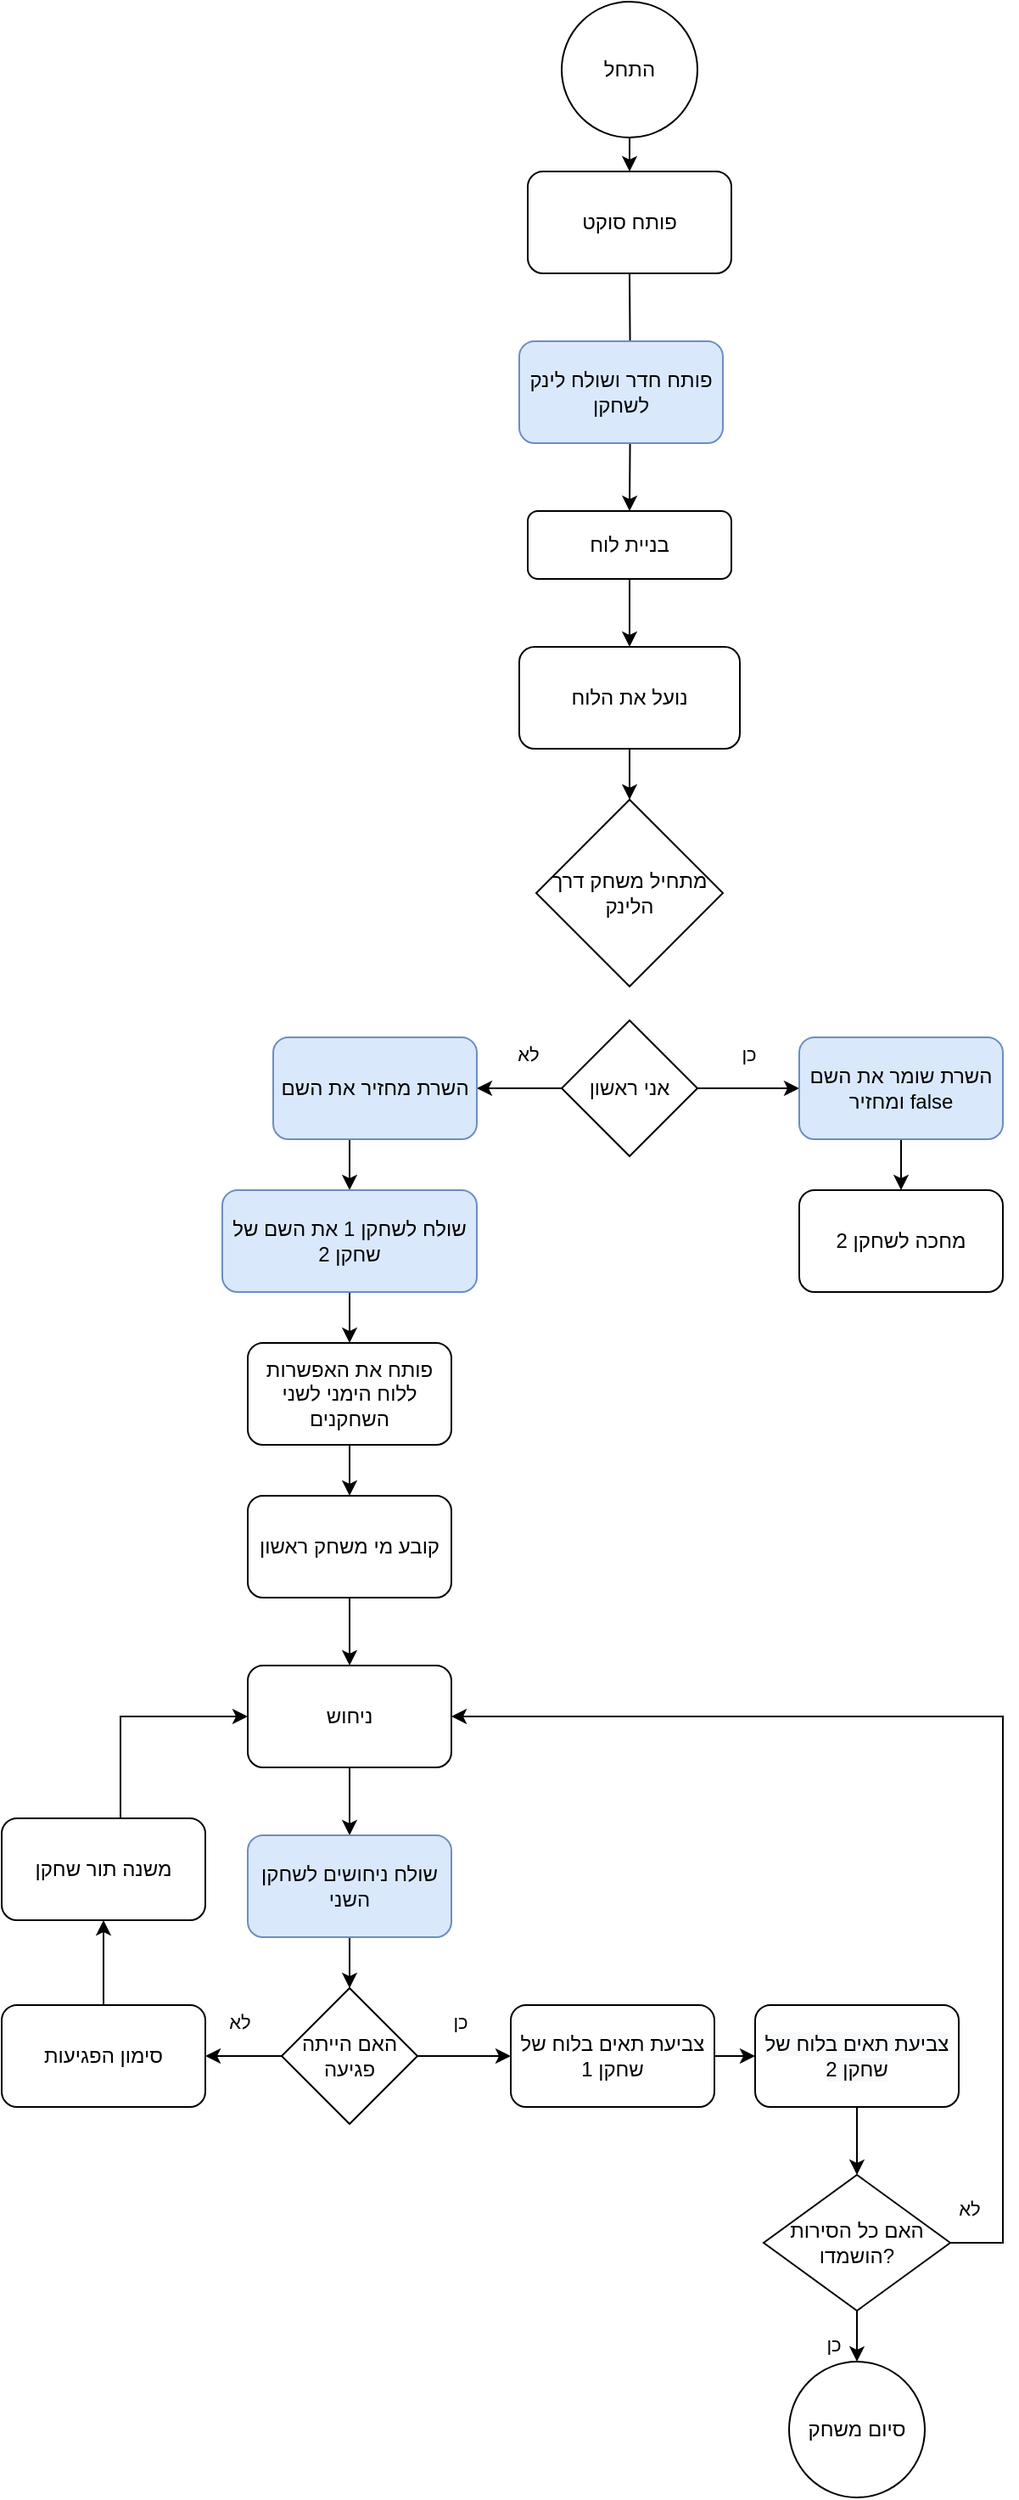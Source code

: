 <mxfile version="20.0.2" type="device"><diagram id="C5RBs43oDa-KdzZeNtuy" name="Page-1"><mxGraphModel dx="1692" dy="1645" grid="1" gridSize="10" guides="1" tooltips="1" connect="1" arrows="1" fold="1" page="1" pageScale="1" pageWidth="827" pageHeight="1169" math="0" shadow="0"><root><mxCell id="WIyWlLk6GJQsqaUBKTNV-0"/><mxCell id="WIyWlLk6GJQsqaUBKTNV-1" parent="WIyWlLk6GJQsqaUBKTNV-0"/><mxCell id="kV_SA74lXaHGvKCF_urR-10" style="edgeStyle=orthogonalEdgeStyle;rounded=0;orthogonalLoop=1;jettySize=auto;html=1;" edge="1" parent="WIyWlLk6GJQsqaUBKTNV-1" source="WIyWlLk6GJQsqaUBKTNV-3" target="kV_SA74lXaHGvKCF_urR-4"><mxGeometry relative="1" as="geometry"/></mxCell><mxCell id="WIyWlLk6GJQsqaUBKTNV-3" value="בניית לוח" style="rounded=1;whiteSpace=wrap;html=1;fontSize=12;glass=0;strokeWidth=1;shadow=0;" parent="WIyWlLk6GJQsqaUBKTNV-1" vertex="1"><mxGeometry x="160" y="50" width="120" height="40" as="geometry"/></mxCell><mxCell id="kV_SA74lXaHGvKCF_urR-1" style="edgeStyle=orthogonalEdgeStyle;rounded=0;orthogonalLoop=1;jettySize=auto;html=1;entryX=0.5;entryY=0;entryDx=0;entryDy=0;" edge="1" parent="WIyWlLk6GJQsqaUBKTNV-1" target="WIyWlLk6GJQsqaUBKTNV-3"><mxGeometry relative="1" as="geometry"><mxPoint x="220.0" y="-90" as="sourcePoint"/></mxGeometry></mxCell><mxCell id="kV_SA74lXaHGvKCF_urR-52" style="edgeStyle=orthogonalEdgeStyle;rounded=0;orthogonalLoop=1;jettySize=auto;html=1;entryX=0.5;entryY=0;entryDx=0;entryDy=0;" edge="1" parent="WIyWlLk6GJQsqaUBKTNV-1" source="kV_SA74lXaHGvKCF_urR-0" target="kV_SA74lXaHGvKCF_urR-51"><mxGeometry relative="1" as="geometry"/></mxCell><mxCell id="kV_SA74lXaHGvKCF_urR-0" value="התחל" style="ellipse;whiteSpace=wrap;html=1;aspect=fixed;" vertex="1" parent="WIyWlLk6GJQsqaUBKTNV-1"><mxGeometry x="180" y="-250" width="80" height="80" as="geometry"/></mxCell><mxCell id="kV_SA74lXaHGvKCF_urR-2" value="פותח חדר ושולח לינק לשחקן" style="rounded=1;whiteSpace=wrap;html=1;fillColor=#dae8fc;strokeColor=#6c8ebf;" vertex="1" parent="WIyWlLk6GJQsqaUBKTNV-1"><mxGeometry x="155" y="-50" width="120" height="60" as="geometry"/></mxCell><mxCell id="kV_SA74lXaHGvKCF_urR-13" value="כן" style="edgeStyle=orthogonalEdgeStyle;rounded=0;orthogonalLoop=1;jettySize=auto;html=1;exitX=1;exitY=0.5;exitDx=0;exitDy=0;entryX=0;entryY=0.5;entryDx=0;entryDy=0;" edge="1" parent="WIyWlLk6GJQsqaUBKTNV-1" source="kV_SA74lXaHGvKCF_urR-3" target="kV_SA74lXaHGvKCF_urR-12"><mxGeometry y="20" relative="1" as="geometry"><mxPoint as="offset"/></mxGeometry></mxCell><mxCell id="kV_SA74lXaHGvKCF_urR-17" value="לא" style="edgeStyle=orthogonalEdgeStyle;rounded=0;orthogonalLoop=1;jettySize=auto;html=1;exitX=0;exitY=0.5;exitDx=0;exitDy=0;" edge="1" parent="WIyWlLk6GJQsqaUBKTNV-1" source="kV_SA74lXaHGvKCF_urR-3" target="kV_SA74lXaHGvKCF_urR-16"><mxGeometry x="-0.2" y="-20" relative="1" as="geometry"><mxPoint as="offset"/></mxGeometry></mxCell><mxCell id="kV_SA74lXaHGvKCF_urR-3" value="אני ראשון" style="rhombus;whiteSpace=wrap;html=1;" vertex="1" parent="WIyWlLk6GJQsqaUBKTNV-1"><mxGeometry x="180" y="350" width="80" height="80" as="geometry"/></mxCell><mxCell id="kV_SA74lXaHGvKCF_urR-54" style="edgeStyle=orthogonalEdgeStyle;rounded=0;orthogonalLoop=1;jettySize=auto;html=1;entryX=0.5;entryY=0;entryDx=0;entryDy=0;" edge="1" parent="WIyWlLk6GJQsqaUBKTNV-1" source="kV_SA74lXaHGvKCF_urR-4" target="kV_SA74lXaHGvKCF_urR-53"><mxGeometry relative="1" as="geometry"/></mxCell><mxCell id="kV_SA74lXaHGvKCF_urR-4" value="נועל את הלוח" style="rounded=1;whiteSpace=wrap;html=1;" vertex="1" parent="WIyWlLk6GJQsqaUBKTNV-1"><mxGeometry x="155" y="130" width="130" height="60" as="geometry"/></mxCell><mxCell id="kV_SA74lXaHGvKCF_urR-15" style="edgeStyle=orthogonalEdgeStyle;rounded=0;orthogonalLoop=1;jettySize=auto;html=1;exitX=0.5;exitY=1;exitDx=0;exitDy=0;entryX=0.5;entryY=0;entryDx=0;entryDy=0;" edge="1" parent="WIyWlLk6GJQsqaUBKTNV-1" source="kV_SA74lXaHGvKCF_urR-12" target="kV_SA74lXaHGvKCF_urR-14"><mxGeometry relative="1" as="geometry"/></mxCell><mxCell id="kV_SA74lXaHGvKCF_urR-12" value="השרת שומר את השם ומחזיר false" style="rounded=1;whiteSpace=wrap;html=1;fillColor=#dae8fc;strokeColor=#6c8ebf;" vertex="1" parent="WIyWlLk6GJQsqaUBKTNV-1"><mxGeometry x="320" y="360" width="120" height="60" as="geometry"/></mxCell><mxCell id="kV_SA74lXaHGvKCF_urR-14" value="מחכה לשחקן 2" style="rounded=1;whiteSpace=wrap;html=1;" vertex="1" parent="WIyWlLk6GJQsqaUBKTNV-1"><mxGeometry x="320" y="450" width="120" height="60" as="geometry"/></mxCell><mxCell id="kV_SA74lXaHGvKCF_urR-20" style="edgeStyle=orthogonalEdgeStyle;rounded=0;orthogonalLoop=1;jettySize=auto;html=1;exitX=0.5;exitY=1;exitDx=0;exitDy=0;entryX=0.5;entryY=0;entryDx=0;entryDy=0;" edge="1" parent="WIyWlLk6GJQsqaUBKTNV-1" source="kV_SA74lXaHGvKCF_urR-16" target="kV_SA74lXaHGvKCF_urR-18"><mxGeometry relative="1" as="geometry"/></mxCell><mxCell id="kV_SA74lXaHGvKCF_urR-16" value="השרת מחזיר את השם" style="rounded=1;whiteSpace=wrap;html=1;fillColor=#dae8fc;strokeColor=#6c8ebf;" vertex="1" parent="WIyWlLk6GJQsqaUBKTNV-1"><mxGeometry x="10" y="360" width="120" height="60" as="geometry"/></mxCell><mxCell id="kV_SA74lXaHGvKCF_urR-24" style="edgeStyle=orthogonalEdgeStyle;rounded=0;orthogonalLoop=1;jettySize=auto;html=1;entryX=0.5;entryY=0;entryDx=0;entryDy=0;" edge="1" parent="WIyWlLk6GJQsqaUBKTNV-1" source="kV_SA74lXaHGvKCF_urR-18" target="kV_SA74lXaHGvKCF_urR-22"><mxGeometry relative="1" as="geometry"/></mxCell><mxCell id="kV_SA74lXaHGvKCF_urR-18" value="שולח לשחקן 1 את השם של שחקן 2" style="rounded=1;whiteSpace=wrap;html=1;fillColor=#dae8fc;strokeColor=#6c8ebf;" vertex="1" parent="WIyWlLk6GJQsqaUBKTNV-1"><mxGeometry x="-20" y="450" width="150" height="60" as="geometry"/></mxCell><mxCell id="kV_SA74lXaHGvKCF_urR-26" style="edgeStyle=orthogonalEdgeStyle;rounded=0;orthogonalLoop=1;jettySize=auto;html=1;entryX=0.5;entryY=0;entryDx=0;entryDy=0;" edge="1" parent="WIyWlLk6GJQsqaUBKTNV-1" source="kV_SA74lXaHGvKCF_urR-22" target="kV_SA74lXaHGvKCF_urR-25"><mxGeometry relative="1" as="geometry"/></mxCell><mxCell id="kV_SA74lXaHGvKCF_urR-22" value="פותח את האפשרות ללוח הימני לשני השחקנים" style="rounded=1;whiteSpace=wrap;html=1;" vertex="1" parent="WIyWlLk6GJQsqaUBKTNV-1"><mxGeometry x="-5" y="540" width="120" height="60" as="geometry"/></mxCell><mxCell id="kV_SA74lXaHGvKCF_urR-45" style="edgeStyle=orthogonalEdgeStyle;rounded=0;orthogonalLoop=1;jettySize=auto;html=1;entryX=0.5;entryY=0;entryDx=0;entryDy=0;" edge="1" parent="WIyWlLk6GJQsqaUBKTNV-1" source="kV_SA74lXaHGvKCF_urR-25" target="kV_SA74lXaHGvKCF_urR-27"><mxGeometry relative="1" as="geometry"/></mxCell><mxCell id="kV_SA74lXaHGvKCF_urR-25" value="קובע מי משחק ראשון" style="rounded=1;whiteSpace=wrap;html=1;" vertex="1" parent="WIyWlLk6GJQsqaUBKTNV-1"><mxGeometry x="-5" y="630" width="120" height="60" as="geometry"/></mxCell><mxCell id="kV_SA74lXaHGvKCF_urR-46" style="edgeStyle=orthogonalEdgeStyle;rounded=0;orthogonalLoop=1;jettySize=auto;html=1;entryX=0.5;entryY=0;entryDx=0;entryDy=0;" edge="1" parent="WIyWlLk6GJQsqaUBKTNV-1" source="kV_SA74lXaHGvKCF_urR-27" target="kV_SA74lXaHGvKCF_urR-28"><mxGeometry relative="1" as="geometry"/></mxCell><mxCell id="kV_SA74lXaHGvKCF_urR-27" value="ניחוש" style="rounded=1;whiteSpace=wrap;html=1;" vertex="1" parent="WIyWlLk6GJQsqaUBKTNV-1"><mxGeometry x="-5" y="730" width="120" height="60" as="geometry"/></mxCell><mxCell id="kV_SA74lXaHGvKCF_urR-47" style="edgeStyle=orthogonalEdgeStyle;rounded=0;orthogonalLoop=1;jettySize=auto;html=1;entryX=0.5;entryY=0;entryDx=0;entryDy=0;" edge="1" parent="WIyWlLk6GJQsqaUBKTNV-1" source="kV_SA74lXaHGvKCF_urR-28" target="kV_SA74lXaHGvKCF_urR-32"><mxGeometry relative="1" as="geometry"/></mxCell><mxCell id="kV_SA74lXaHGvKCF_urR-28" value="שולח ניחושים לשחקן השני" style="rounded=1;whiteSpace=wrap;html=1;fillColor=#dae8fc;strokeColor=#6c8ebf;" vertex="1" parent="WIyWlLk6GJQsqaUBKTNV-1"><mxGeometry x="-5" y="830" width="120" height="60" as="geometry"/></mxCell><mxCell id="kV_SA74lXaHGvKCF_urR-35" style="edgeStyle=orthogonalEdgeStyle;rounded=0;orthogonalLoop=1;jettySize=auto;html=1;entryX=0;entryY=0.5;entryDx=0;entryDy=0;" edge="1" parent="WIyWlLk6GJQsqaUBKTNV-1" source="kV_SA74lXaHGvKCF_urR-30" target="kV_SA74lXaHGvKCF_urR-31"><mxGeometry relative="1" as="geometry"/></mxCell><mxCell id="kV_SA74lXaHGvKCF_urR-30" value="צביעת תאים בלוח של שחקן 1" style="rounded=1;whiteSpace=wrap;html=1;" vertex="1" parent="WIyWlLk6GJQsqaUBKTNV-1"><mxGeometry x="150" y="930" width="120" height="60" as="geometry"/></mxCell><mxCell id="kV_SA74lXaHGvKCF_urR-37" style="edgeStyle=orthogonalEdgeStyle;rounded=0;orthogonalLoop=1;jettySize=auto;html=1;entryX=0.5;entryY=0;entryDx=0;entryDy=0;" edge="1" parent="WIyWlLk6GJQsqaUBKTNV-1" source="kV_SA74lXaHGvKCF_urR-31" target="kV_SA74lXaHGvKCF_urR-36"><mxGeometry relative="1" as="geometry"/></mxCell><mxCell id="kV_SA74lXaHGvKCF_urR-31" value="&lt;span style=&quot;color: rgb(0, 0, 0); font-family: Helvetica; font-size: 12px; font-style: normal; font-variant-ligatures: normal; font-variant-caps: normal; font-weight: 400; letter-spacing: normal; orphans: 2; text-align: center; text-indent: 0px; text-transform: none; widows: 2; word-spacing: 0px; -webkit-text-stroke-width: 0px; background-color: rgb(248, 249, 250); text-decoration-thickness: initial; text-decoration-style: initial; text-decoration-color: initial; float: none; display: inline !important;&quot;&gt;צביעת תאים בלוח של שחקן 2&lt;/span&gt;" style="rounded=1;whiteSpace=wrap;html=1;" vertex="1" parent="WIyWlLk6GJQsqaUBKTNV-1"><mxGeometry x="294" y="930" width="120" height="60" as="geometry"/></mxCell><mxCell id="kV_SA74lXaHGvKCF_urR-34" value="כן" style="edgeStyle=orthogonalEdgeStyle;rounded=0;orthogonalLoop=1;jettySize=auto;html=1;entryX=0;entryY=0.5;entryDx=0;entryDy=0;" edge="1" parent="WIyWlLk6GJQsqaUBKTNV-1" source="kV_SA74lXaHGvKCF_urR-32" target="kV_SA74lXaHGvKCF_urR-30"><mxGeometry x="-0.091" y="20" relative="1" as="geometry"><mxPoint as="offset"/></mxGeometry></mxCell><mxCell id="kV_SA74lXaHGvKCF_urR-43" value="לא" style="edgeStyle=orthogonalEdgeStyle;rounded=0;orthogonalLoop=1;jettySize=auto;html=1;entryX=1;entryY=0.5;entryDx=0;entryDy=0;" edge="1" parent="WIyWlLk6GJQsqaUBKTNV-1" source="kV_SA74lXaHGvKCF_urR-32" target="kV_SA74lXaHGvKCF_urR-38"><mxGeometry x="0.111" y="-20" relative="1" as="geometry"><mxPoint x="-20" y="960" as="targetPoint"/><mxPoint as="offset"/></mxGeometry></mxCell><mxCell id="kV_SA74lXaHGvKCF_urR-32" value="האם הייתה פגיעה" style="rhombus;whiteSpace=wrap;html=1;" vertex="1" parent="WIyWlLk6GJQsqaUBKTNV-1"><mxGeometry x="15" y="920" width="80" height="80" as="geometry"/></mxCell><mxCell id="kV_SA74lXaHGvKCF_urR-41" value="כן" style="edgeStyle=orthogonalEdgeStyle;rounded=0;orthogonalLoop=1;jettySize=auto;html=1;entryX=0.5;entryY=0;entryDx=0;entryDy=0;" edge="1" parent="WIyWlLk6GJQsqaUBKTNV-1" source="kV_SA74lXaHGvKCF_urR-36" target="kV_SA74lXaHGvKCF_urR-40"><mxGeometry x="0.6" y="-14" relative="1" as="geometry"><mxPoint as="offset"/></mxGeometry></mxCell><mxCell id="kV_SA74lXaHGvKCF_urR-42" value="לא" style="edgeStyle=orthogonalEdgeStyle;rounded=0;orthogonalLoop=1;jettySize=auto;html=1;entryX=1;entryY=0.5;entryDx=0;entryDy=0;" edge="1" parent="WIyWlLk6GJQsqaUBKTNV-1" source="kV_SA74lXaHGvKCF_urR-36" target="kV_SA74lXaHGvKCF_urR-27"><mxGeometry x="-0.847" y="20" relative="1" as="geometry"><Array as="points"><mxPoint x="440" y="1070"/><mxPoint x="440" y="760"/></Array><mxPoint as="offset"/></mxGeometry></mxCell><mxCell id="kV_SA74lXaHGvKCF_urR-36" value="האם כל הסירות הושמדו?" style="rhombus;whiteSpace=wrap;html=1;" vertex="1" parent="WIyWlLk6GJQsqaUBKTNV-1"><mxGeometry x="299" y="1030" width="110" height="80" as="geometry"/></mxCell><mxCell id="kV_SA74lXaHGvKCF_urR-49" style="edgeStyle=orthogonalEdgeStyle;rounded=0;orthogonalLoop=1;jettySize=auto;html=1;entryX=0.5;entryY=1;entryDx=0;entryDy=0;" edge="1" parent="WIyWlLk6GJQsqaUBKTNV-1" source="kV_SA74lXaHGvKCF_urR-38" target="kV_SA74lXaHGvKCF_urR-48"><mxGeometry relative="1" as="geometry"/></mxCell><mxCell id="kV_SA74lXaHGvKCF_urR-38" value="סימון הפגיעות" style="rounded=1;whiteSpace=wrap;html=1;" vertex="1" parent="WIyWlLk6GJQsqaUBKTNV-1"><mxGeometry x="-150" y="930" width="120" height="60" as="geometry"/></mxCell><mxCell id="kV_SA74lXaHGvKCF_urR-40" value="סיום משחק" style="ellipse;whiteSpace=wrap;html=1;aspect=fixed;" vertex="1" parent="WIyWlLk6GJQsqaUBKTNV-1"><mxGeometry x="314" y="1140" width="80" height="80" as="geometry"/></mxCell><mxCell id="kV_SA74lXaHGvKCF_urR-50" style="edgeStyle=orthogonalEdgeStyle;rounded=0;orthogonalLoop=1;jettySize=auto;html=1;entryX=0;entryY=0.5;entryDx=0;entryDy=0;" edge="1" parent="WIyWlLk6GJQsqaUBKTNV-1" source="kV_SA74lXaHGvKCF_urR-48" target="kV_SA74lXaHGvKCF_urR-27"><mxGeometry relative="1" as="geometry"><Array as="points"><mxPoint x="-80" y="760"/></Array></mxGeometry></mxCell><mxCell id="kV_SA74lXaHGvKCF_urR-48" value="משנה תור שחקן" style="rounded=1;whiteSpace=wrap;html=1;" vertex="1" parent="WIyWlLk6GJQsqaUBKTNV-1"><mxGeometry x="-150" y="820" width="120" height="60" as="geometry"/></mxCell><mxCell id="kV_SA74lXaHGvKCF_urR-51" value="פותח סוקט" style="rounded=1;whiteSpace=wrap;html=1;" vertex="1" parent="WIyWlLk6GJQsqaUBKTNV-1"><mxGeometry x="160" y="-150" width="120" height="60" as="geometry"/></mxCell><mxCell id="kV_SA74lXaHGvKCF_urR-53" value="מתחיל משחק דרך הלינק" style="rhombus;whiteSpace=wrap;html=1;" vertex="1" parent="WIyWlLk6GJQsqaUBKTNV-1"><mxGeometry x="165" y="220" width="110" height="110" as="geometry"/></mxCell></root></mxGraphModel></diagram></mxfile>